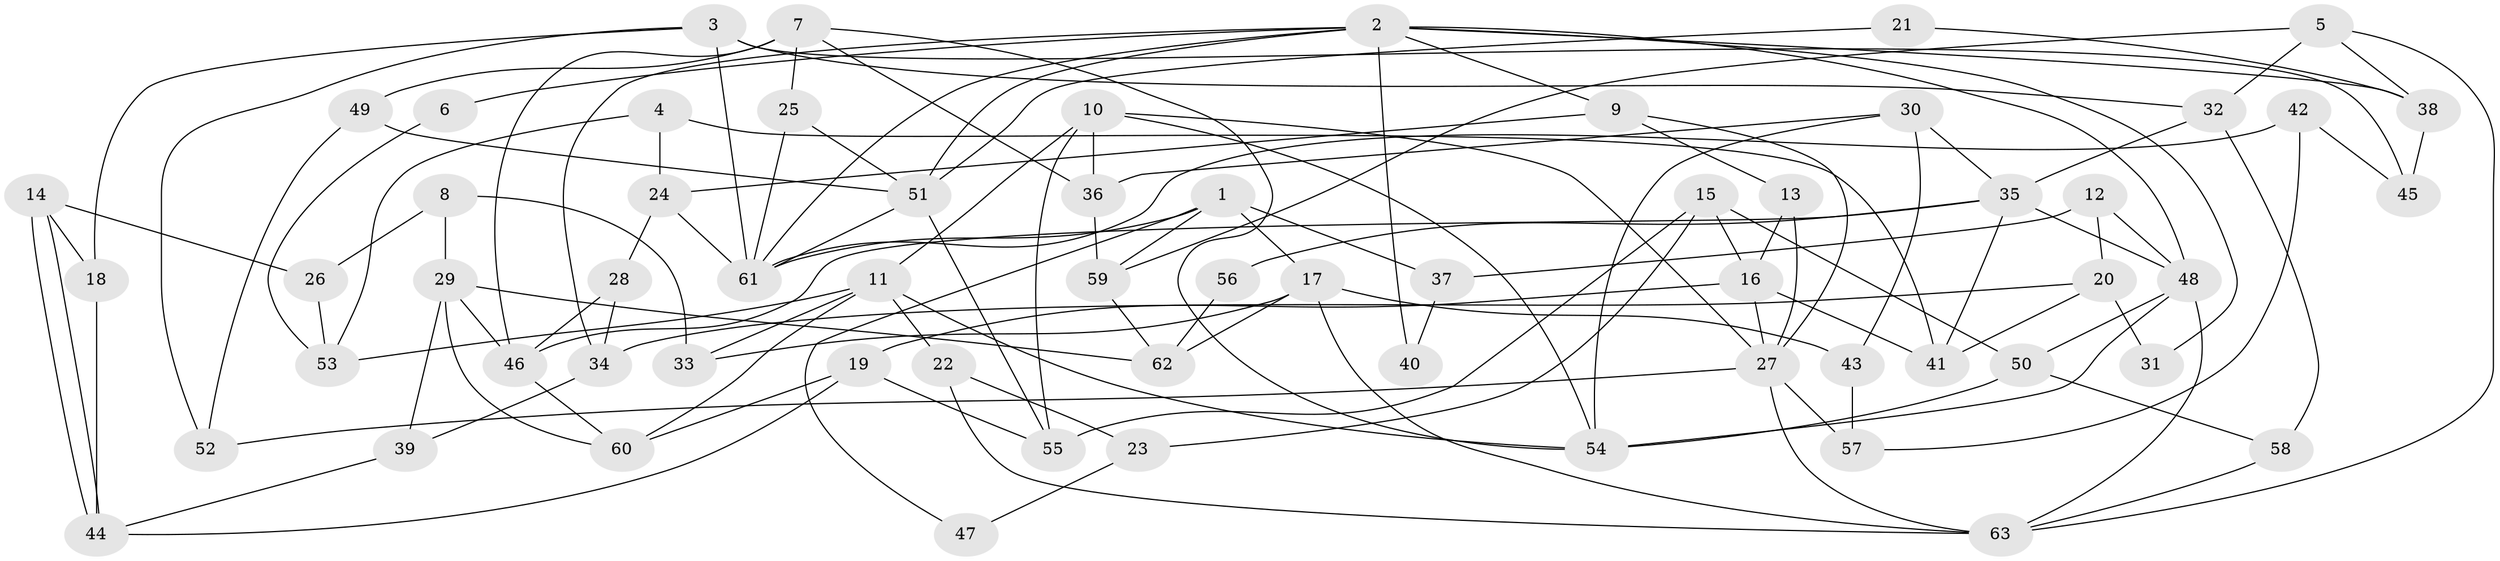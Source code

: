 // Generated by graph-tools (version 1.1) at 2025/11/02/27/25 16:11:23]
// undirected, 63 vertices, 126 edges
graph export_dot {
graph [start="1"]
  node [color=gray90,style=filled];
  1;
  2;
  3;
  4;
  5;
  6;
  7;
  8;
  9;
  10;
  11;
  12;
  13;
  14;
  15;
  16;
  17;
  18;
  19;
  20;
  21;
  22;
  23;
  24;
  25;
  26;
  27;
  28;
  29;
  30;
  31;
  32;
  33;
  34;
  35;
  36;
  37;
  38;
  39;
  40;
  41;
  42;
  43;
  44;
  45;
  46;
  47;
  48;
  49;
  50;
  51;
  52;
  53;
  54;
  55;
  56;
  57;
  58;
  59;
  60;
  61;
  62;
  63;
  1 -- 61;
  1 -- 59;
  1 -- 17;
  1 -- 37;
  1 -- 47;
  2 -- 38;
  2 -- 9;
  2 -- 6;
  2 -- 31;
  2 -- 34;
  2 -- 40;
  2 -- 48;
  2 -- 51;
  2 -- 61;
  3 -- 61;
  3 -- 32;
  3 -- 18;
  3 -- 45;
  3 -- 52;
  4 -- 41;
  4 -- 53;
  4 -- 24;
  5 -- 63;
  5 -- 32;
  5 -- 38;
  5 -- 59;
  6 -- 53;
  7 -- 36;
  7 -- 49;
  7 -- 25;
  7 -- 46;
  7 -- 54;
  8 -- 29;
  8 -- 33;
  8 -- 26;
  9 -- 27;
  9 -- 24;
  9 -- 13;
  10 -- 54;
  10 -- 55;
  10 -- 11;
  10 -- 27;
  10 -- 36;
  11 -- 54;
  11 -- 22;
  11 -- 33;
  11 -- 53;
  11 -- 60;
  12 -- 48;
  12 -- 20;
  12 -- 37;
  13 -- 27;
  13 -- 16;
  14 -- 44;
  14 -- 44;
  14 -- 18;
  14 -- 26;
  15 -- 55;
  15 -- 16;
  15 -- 23;
  15 -- 50;
  16 -- 19;
  16 -- 27;
  16 -- 41;
  17 -- 63;
  17 -- 33;
  17 -- 43;
  17 -- 62;
  18 -- 44;
  19 -- 60;
  19 -- 44;
  19 -- 55;
  20 -- 41;
  20 -- 34;
  20 -- 31;
  21 -- 51;
  21 -- 38;
  22 -- 63;
  22 -- 23;
  23 -- 47;
  24 -- 61;
  24 -- 28;
  25 -- 51;
  25 -- 61;
  26 -- 53;
  27 -- 52;
  27 -- 57;
  27 -- 63;
  28 -- 46;
  28 -- 34;
  29 -- 60;
  29 -- 62;
  29 -- 39;
  29 -- 46;
  30 -- 54;
  30 -- 35;
  30 -- 36;
  30 -- 43;
  32 -- 58;
  32 -- 35;
  34 -- 39;
  35 -- 46;
  35 -- 48;
  35 -- 41;
  35 -- 56;
  36 -- 59;
  37 -- 40;
  38 -- 45;
  39 -- 44;
  42 -- 57;
  42 -- 61;
  42 -- 45;
  43 -- 57;
  46 -- 60;
  48 -- 54;
  48 -- 50;
  48 -- 63;
  49 -- 51;
  49 -- 52;
  50 -- 54;
  50 -- 58;
  51 -- 61;
  51 -- 55;
  56 -- 62;
  58 -- 63;
  59 -- 62;
}
